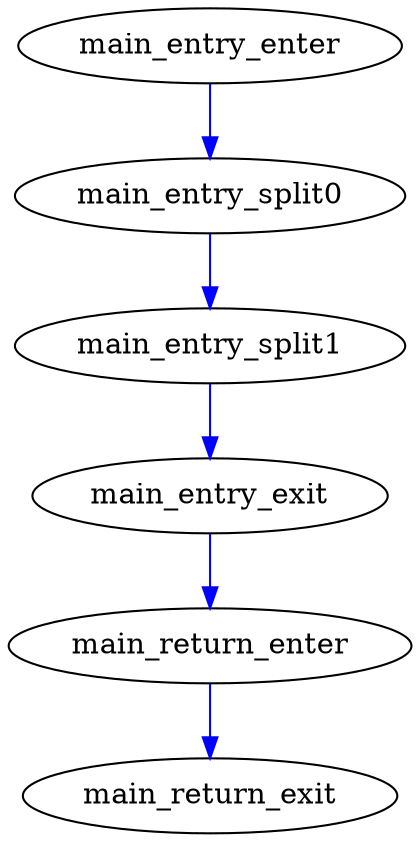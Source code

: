 digraph test3 {
edge [color=Blue]
{rank=min; main_entry_enter}

main_return_exit [label="main_return_exit"]
main_return_enter [label="main_return_enter"]
main_entry_split1 [label="main_entry_split1"]
main_entry_split0 [label="main_entry_split0"]
main_entry_exit [label="main_entry_exit"]
main_entry_enter [label="main_entry_enter"]

main_return_enter->main_return_exit
main_entry_exit->main_return_enter
main_entry_split1->main_entry_exit
main_entry_split0->main_entry_split1
main_entry_enter->main_entry_split0
}
